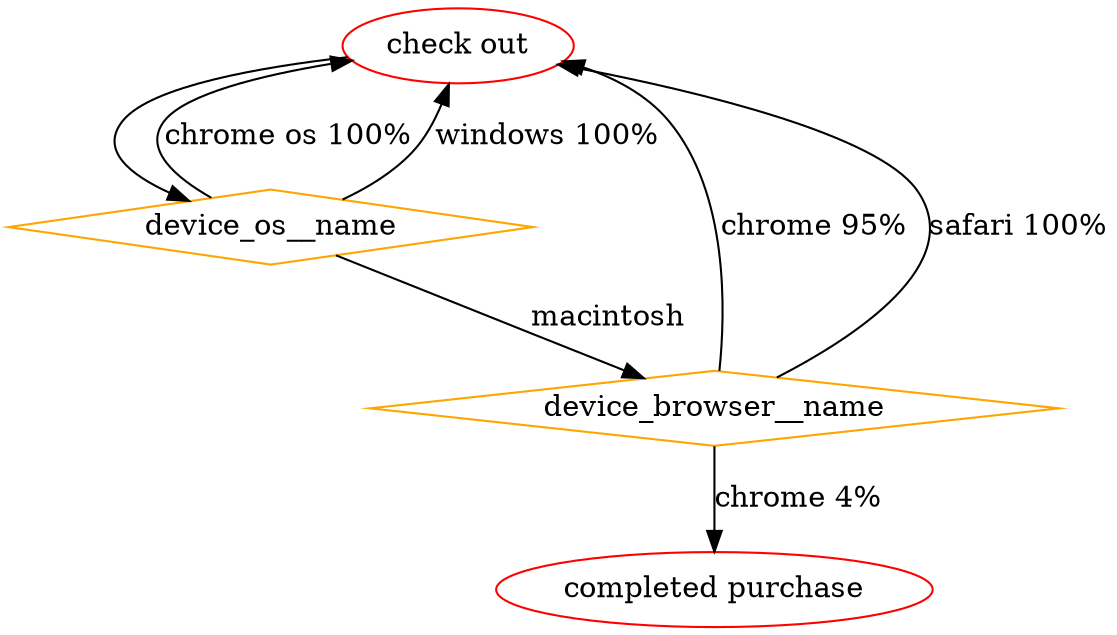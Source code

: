 digraph {
	"check out" [label="check out" color=red shape=oval]
	node25 [label=device_os__name color=orange shape=diamond]
	"check out" -> node25 [label=""]
	node25 -> node24 [label=macintosh]
	node24 [label=device_browser__name color=orange shape=diamond]
	node24 -> "check out" [label="chrome 95%"]
	"check out" [label="check out" color=red shape=oval]
	node24 -> "completed purchase" [label="chrome 4%"]
	"completed purchase" [label="completed purchase" color=red shape=oval]
	node24 -> "check out" [label="safari 100%"]
	"check out" [label="check out" color=red shape=oval]
	node25 -> "check out" [label="chrome os 100%"]
	"check out" [label="check out" color=red shape=oval]
	node25 -> "check out" [label="windows 100%"]
	"check out" [label="check out" color=red shape=oval]
}
